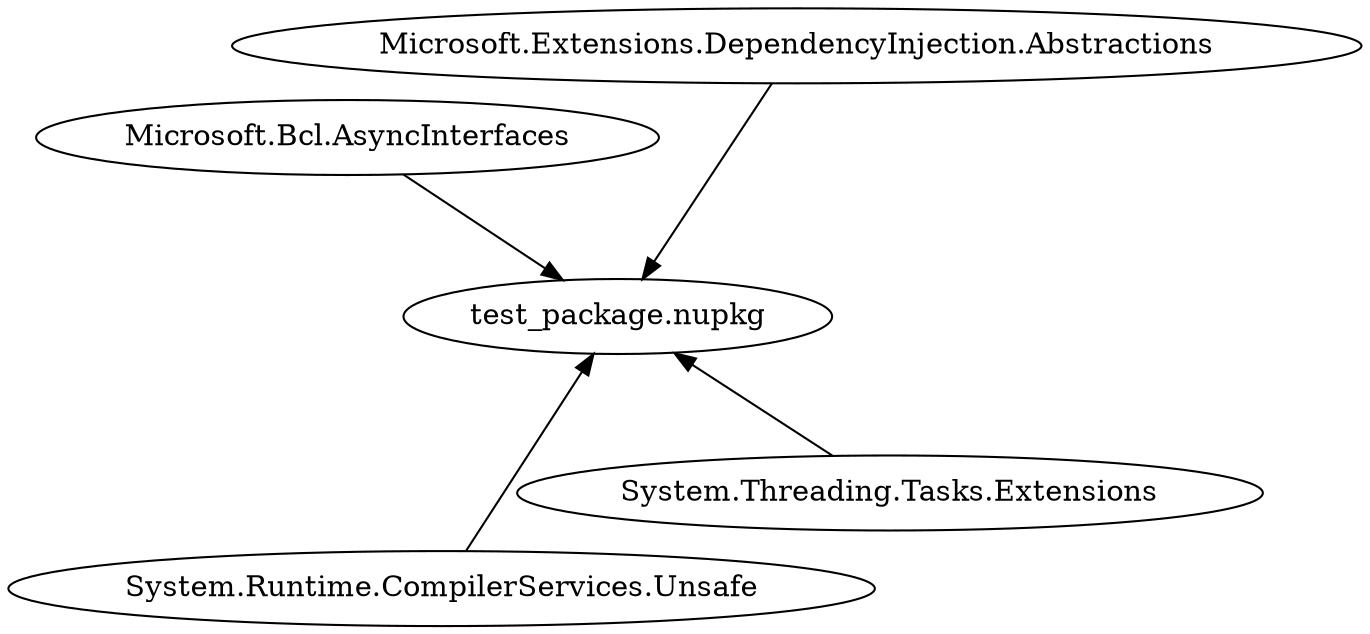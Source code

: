 digraph G {
    graph [layout=neato, overlap=false, splines=true];
    "test_package.nupkg"
    "System.Threading.Tasks.Extensions" -> "test_package.nupkg";
    "System.Runtime.CompilerServices.Unsafe" -> "test_package.nupkg";
    "Microsoft.Bcl.AsyncInterfaces" -> "test_package.nupkg";
    "Microsoft.Extensions.DependencyInjection.Abstractions" -> "test_package.nupkg";
}